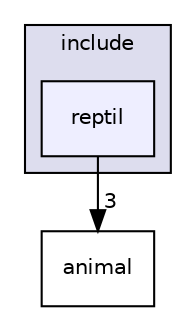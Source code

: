 digraph "include/reptil" {
  compound=true
  node [ fontsize="10", fontname="Helvetica"];
  edge [ labelfontsize="10", labelfontname="Helvetica"];
  subgraph clusterdir_d44c64559bbebec7f509842c48db8b23 {
    graph [ bgcolor="#ddddee", pencolor="black", label="include" fontname="Helvetica", fontsize="10", URL="dir_d44c64559bbebec7f509842c48db8b23.html"]
  dir_2706abd3862b2de8aa3baa8d61c9f8e9 [shape=box, label="reptil", style="filled", fillcolor="#eeeeff", pencolor="black", URL="dir_2706abd3862b2de8aa3baa8d61c9f8e9.html"];
  }
  dir_026a6e76be8d3097e26c16740716c422 [shape=box label="animal" URL="dir_026a6e76be8d3097e26c16740716c422.html"];
  dir_2706abd3862b2de8aa3baa8d61c9f8e9->dir_026a6e76be8d3097e26c16740716c422 [headlabel="3", labeldistance=1.5 headhref="dir_000006_000002.html"];
}
